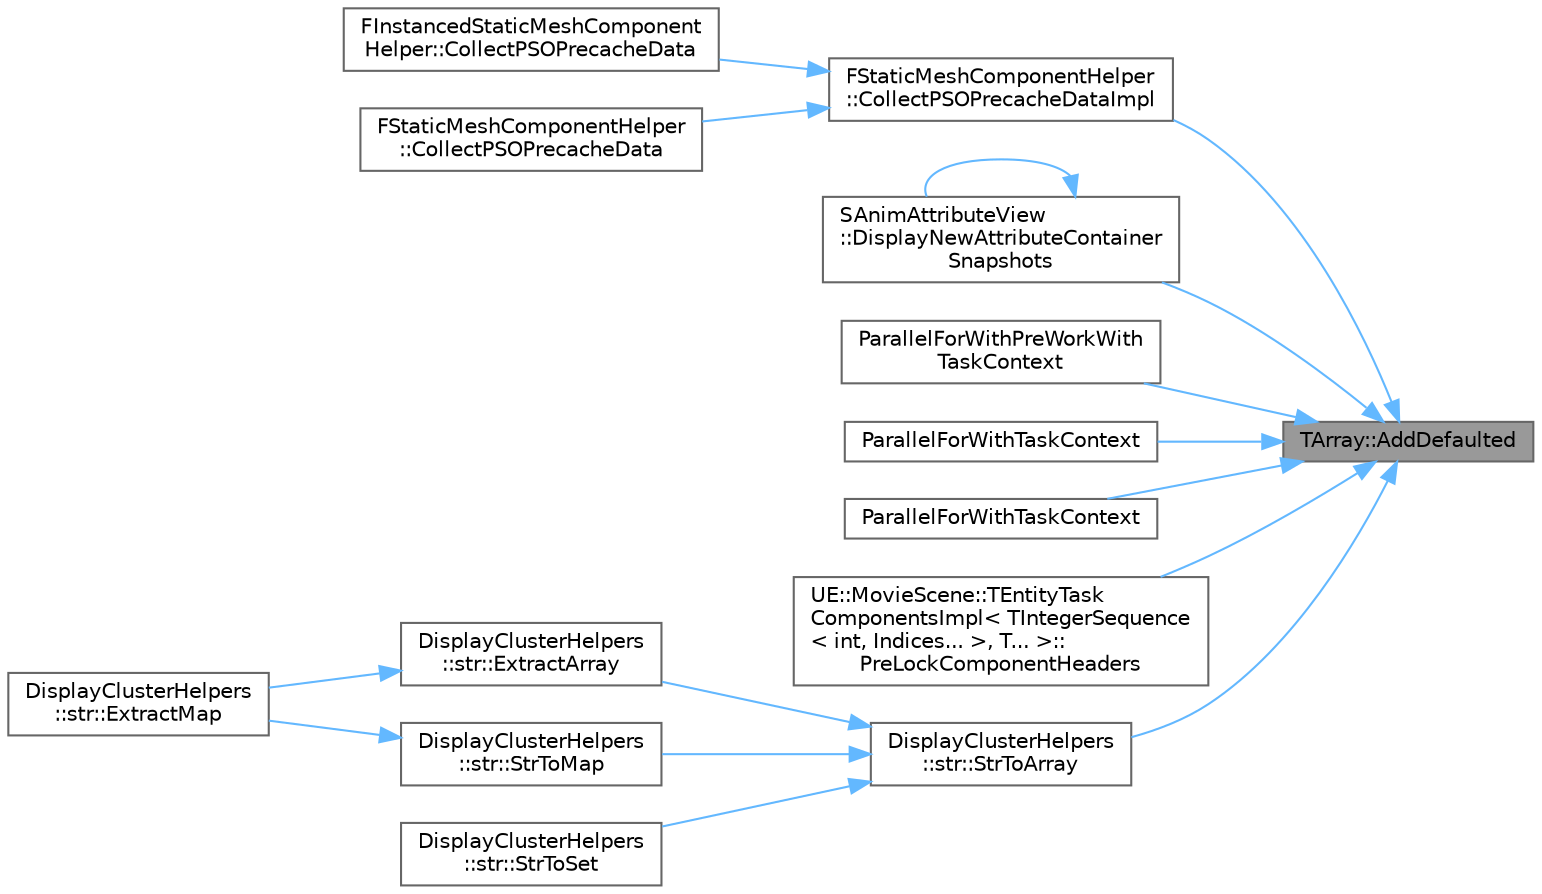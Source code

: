 digraph "TArray::AddDefaulted"
{
 // INTERACTIVE_SVG=YES
 // LATEX_PDF_SIZE
  bgcolor="transparent";
  edge [fontname=Helvetica,fontsize=10,labelfontname=Helvetica,labelfontsize=10];
  node [fontname=Helvetica,fontsize=10,shape=box,height=0.2,width=0.4];
  rankdir="RL";
  Node1 [id="Node000001",label="TArray::AddDefaulted",height=0.2,width=0.4,color="gray40", fillcolor="grey60", style="filled", fontcolor="black",tooltip="Adds new items to the end of the array, possibly reallocating the whole array to fit."];
  Node1 -> Node2 [id="edge1_Node000001_Node000002",dir="back",color="steelblue1",style="solid",tooltip=" "];
  Node2 [id="Node000002",label="FStaticMeshComponentHelper\l::CollectPSOPrecacheDataImpl",height=0.2,width=0.4,color="grey40", fillcolor="white", style="filled",URL="$dd/d61/classFStaticMeshComponentHelper.html#aa2c3ec9d0b0a93a19de2d314c67f9e07",tooltip=" "];
  Node2 -> Node3 [id="edge2_Node000002_Node000003",dir="back",color="steelblue1",style="solid",tooltip=" "];
  Node3 [id="Node000003",label="FInstancedStaticMeshComponent\lHelper::CollectPSOPrecacheData",height=0.2,width=0.4,color="grey40", fillcolor="white", style="filled",URL="$df/d11/classFInstancedStaticMeshComponentHelper.html#aca1997d72d513449718e1588097190de",tooltip=" "];
  Node2 -> Node4 [id="edge3_Node000002_Node000004",dir="back",color="steelblue1",style="solid",tooltip=" "];
  Node4 [id="Node000004",label="FStaticMeshComponentHelper\l::CollectPSOPrecacheData",height=0.2,width=0.4,color="grey40", fillcolor="white", style="filled",URL="$dd/d61/classFStaticMeshComponentHelper.html#a82872487b143f62f9b6841aacf73a2dc",tooltip=" "];
  Node1 -> Node5 [id="edge4_Node000001_Node000005",dir="back",color="steelblue1",style="solid",tooltip=" "];
  Node5 [id="Node000005",label="SAnimAttributeView\l::DisplayNewAttributeContainer\lSnapshots",height=0.2,width=0.4,color="grey40", fillcolor="white", style="filled",URL="$d8/d34/classSAnimAttributeView.html#acd8a6c8c55d5dc78a0e787ba319fcd4e",tooltip=" "];
  Node5 -> Node5 [id="edge5_Node000005_Node000005",dir="back",color="steelblue1",style="solid",tooltip=" "];
  Node1 -> Node6 [id="edge6_Node000001_Node000006",dir="back",color="steelblue1",style="solid",tooltip=" "];
  Node6 [id="Node000006",label="ParallelForWithPreWorkWith\lTaskContext",height=0.2,width=0.4,color="grey40", fillcolor="white", style="filled",URL="$d2/da1/ParallelFor_8h.html#aa39e7f77b03d5baa26335d7cdf4a1458",tooltip="General purpose parallel for that uses the taskgraph."];
  Node1 -> Node7 [id="edge7_Node000001_Node000007",dir="back",color="steelblue1",style="solid",tooltip=" "];
  Node7 [id="Node000007",label="ParallelForWithTaskContext",height=0.2,width=0.4,color="grey40", fillcolor="white", style="filled",URL="$d2/da1/ParallelFor_8h.html#a2661696839d63b5491262c8057d4efcd",tooltip="General purpose parallel for that uses the taskgraph."];
  Node1 -> Node8 [id="edge8_Node000001_Node000008",dir="back",color="steelblue1",style="solid",tooltip=" "];
  Node8 [id="Node000008",label="ParallelForWithTaskContext",height=0.2,width=0.4,color="grey40", fillcolor="white", style="filled",URL="$d2/da1/ParallelFor_8h.html#a633f26879d4e7f2b3051e61a62f2eff9",tooltip="General purpose parallel for that uses the taskgraph."];
  Node1 -> Node9 [id="edge9_Node000001_Node000009",dir="back",color="steelblue1",style="solid",tooltip=" "];
  Node9 [id="Node000009",label="UE::MovieScene::TEntityTask\lComponentsImpl\< TIntegerSequence\l\< int, Indices... \>, T... \>::\lPreLockComponentHeaders",height=0.2,width=0.4,color="grey40", fillcolor="white", style="filled",URL="$d5/da7/structUE_1_1MovieScene_1_1TEntityTaskComponentsImpl_3_01TIntegerSequence_3_01int_00_01Indices_8_8_8_01_4_00_01T_8_8_8_01_4.html#a98efa9bba7e8124667b5f6f9f6204f95",tooltip=" "];
  Node1 -> Node10 [id="edge10_Node000001_Node000010",dir="back",color="steelblue1",style="solid",tooltip=" "];
  Node10 [id="Node000010",label="DisplayClusterHelpers\l::str::StrToArray",height=0.2,width=0.4,color="grey40", fillcolor="white", style="filled",URL="$df/de2/namespaceDisplayClusterHelpers_1_1str.html#a0f46fd21e7d4aee25c343dac35e924f5",tooltip=" "];
  Node10 -> Node11 [id="edge11_Node000010_Node000011",dir="back",color="steelblue1",style="solid",tooltip=" "];
  Node11 [id="Node000011",label="DisplayClusterHelpers\l::str::ExtractArray",height=0.2,width=0.4,color="grey40", fillcolor="white", style="filled",URL="$df/de2/namespaceDisplayClusterHelpers_1_1str.html#a4860dd2284ebaa4f0d7e78ebd4d8361e",tooltip=" "];
  Node11 -> Node12 [id="edge12_Node000011_Node000012",dir="back",color="steelblue1",style="solid",tooltip=" "];
  Node12 [id="Node000012",label="DisplayClusterHelpers\l::str::ExtractMap",height=0.2,width=0.4,color="grey40", fillcolor="white", style="filled",URL="$df/de2/namespaceDisplayClusterHelpers_1_1str.html#abc728aa034411b99276219a9e07a37fd",tooltip=" "];
  Node10 -> Node13 [id="edge13_Node000010_Node000013",dir="back",color="steelblue1",style="solid",tooltip=" "];
  Node13 [id="Node000013",label="DisplayClusterHelpers\l::str::StrToMap",height=0.2,width=0.4,color="grey40", fillcolor="white", style="filled",URL="$df/de2/namespaceDisplayClusterHelpers_1_1str.html#a3391a516aa5a532c44b3566d612fcffe",tooltip=" "];
  Node13 -> Node12 [id="edge14_Node000013_Node000012",dir="back",color="steelblue1",style="solid",tooltip=" "];
  Node10 -> Node14 [id="edge15_Node000010_Node000014",dir="back",color="steelblue1",style="solid",tooltip=" "];
  Node14 [id="Node000014",label="DisplayClusterHelpers\l::str::StrToSet",height=0.2,width=0.4,color="grey40", fillcolor="white", style="filled",URL="$df/de2/namespaceDisplayClusterHelpers_1_1str.html#a02191520835398ea47f82f202257f359",tooltip=" "];
}
